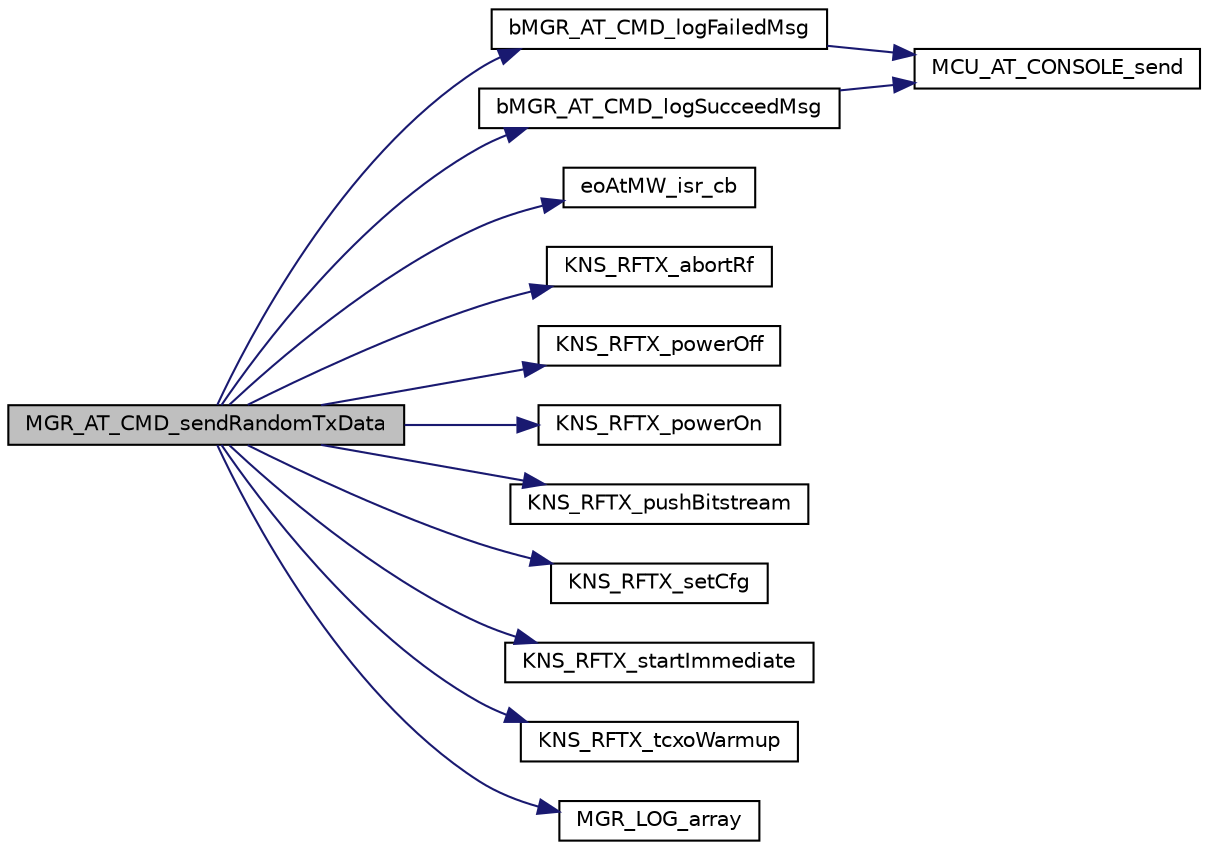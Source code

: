 digraph "MGR_AT_CMD_sendRandomTxData"
{
 // INTERACTIVE_SVG=YES
 // LATEX_PDF_SIZE
  edge [fontname="Helvetica",fontsize="10",labelfontname="Helvetica",labelfontsize="10"];
  node [fontname="Helvetica",fontsize="10",shape=record];
  rankdir="LR";
  Node1 [label="MGR_AT_CMD_sendRandomTxData",height=0.2,width=0.4,color="black", fillcolor="grey75", style="filled", fontcolor="black",tooltip="Send random TX data as per RF configuration."];
  Node1 -> Node2 [color="midnightblue",fontsize="10",style="solid",fontname="Helvetica"];
  Node2 [label="bMGR_AT_CMD_logFailedMsg",height=0.2,width=0.4,color="black", fillcolor="white", style="filled",URL="$d0/d0f/group___m_g_r___a_t___c_m_d.html#ga3d564aff9653e8bdc572d189093f1acc",tooltip="Log in debug interface a failed message."];
  Node2 -> Node3 [color="midnightblue",fontsize="10",style="solid",fontname="Helvetica"];
  Node3 [label="MCU_AT_CONSOLE_send",height=0.2,width=0.4,color="black", fillcolor="white", style="filled",URL="$d8/d62/group___m_c_u___a_p_p___w_r_a_p_p_e_r_s.html#gae14ee3e1d2a9b459c0d89c451a4bc470",tooltip="Send AT CMD response to console."];
  Node1 -> Node4 [color="midnightblue",fontsize="10",style="solid",fontname="Helvetica"];
  Node4 [label="bMGR_AT_CMD_logSucceedMsg",height=0.2,width=0.4,color="black", fillcolor="white", style="filled",URL="$d0/d0f/group___m_g_r___a_t___c_m_d.html#gabef580da46cf82ca74ba3e5217cf3ffa",tooltip=": Log in debug interface a succeed message"];
  Node4 -> Node3 [color="midnightblue",fontsize="10",style="solid",fontname="Helvetica"];
  Node1 -> Node5 [color="midnightblue",fontsize="10",style="solid",fontname="Helvetica"];
  Node5 [label="eoAtMW_isr_cb",height=0.2,width=0.4,color="black", fillcolor="white", style="filled",URL="$d0/d0f/group___m_g_r___a_t___c_m_d.html#gafccb1dfaf28ab371bebd814a3abaa57c",tooltip="Callback function notifying end of TX processing in case of modulated wave."];
  Node1 -> Node6 [color="midnightblue",fontsize="10",style="solid",fontname="Helvetica"];
  Node6 [label="KNS_RFTX_abortRf",height=0.2,width=0.4,color="black", fillcolor="white", style="filled",URL="$d7/d3a/group___k_n_s___r_f.html#ga4d708d28e77ccbd85afd3efe8242e2ff",tooltip="This function starts aborting the current TX RF processing."];
  Node1 -> Node7 [color="midnightblue",fontsize="10",style="solid",fontname="Helvetica"];
  Node7 [label="KNS_RFTX_powerOff",height=0.2,width=0.4,color="black", fillcolor="white", style="filled",URL="$d7/d3a/group___k_n_s___r_f.html#ga52c7f4638ef321b41724a0fc88498d06",tooltip="This function powers off the LDO for the KNS_RF TX part. cb is called when done."];
  Node1 -> Node8 [color="midnightblue",fontsize="10",style="solid",fontname="Helvetica"];
  Node8 [label="KNS_RFTX_powerOn",height=0.2,width=0.4,color="black", fillcolor="white", style="filled",URL="$d7/d3a/group___k_n_s___r_f.html#ga0b871589a9702968087c3cb5d42d3382",tooltip="This function powers on the LDO for the KNS_RF TX part."];
  Node1 -> Node9 [color="midnightblue",fontsize="10",style="solid",fontname="Helvetica"];
  Node9 [label="KNS_RFTX_pushBitstream",height=0.2,width=0.4,color="black", fillcolor="white", style="filled",URL="$d7/d3a/group___k_n_s___r_f.html#ga602a906128ed6586ef9de06a800aa52b",tooltip="This function loads the bitstream to send with the radio."];
  Node1 -> Node10 [color="midnightblue",fontsize="10",style="solid",fontname="Helvetica"];
  Node10 [label="KNS_RFTX_setCfg",height=0.2,width=0.4,color="black", fillcolor="white", style="filled",URL="$d7/d3a/group___k_n_s___r_f.html#ga34294206ef3097155fa358116d413a39",tooltip="This function fills the internal TX configuration structure for all TX RF parameters."];
  Node1 -> Node11 [color="midnightblue",fontsize="10",style="solid",fontname="Helvetica"];
  Node11 [label="KNS_RFTX_startImmediate",height=0.2,width=0.4,color="black", fillcolor="white", style="filled",URL="$d7/d3a/group___k_n_s___r_f.html#ga8389adb73a411a65a9ae68a6ff0815a8",tooltip="This function starts the transmission immediately of the bitstream set into the tx buffer during the ..."];
  Node1 -> Node12 [color="midnightblue",fontsize="10",style="solid",fontname="Helvetica"];
  Node12 [label="KNS_RFTX_tcxoWarmup",height=0.2,width=0.4,color="black", fillcolor="white", style="filled",URL="$d7/d3a/group___k_n_s___r_f.html#gaa259215b78a757967e3a30b5c30120df",tooltip="This function switch on the TCXO for the right time and callback is called when tcxo is considered re..."];
  Node1 -> Node13 [color="midnightblue",fontsize="10",style="solid",fontname="Helvetica"];
  Node13 [label="MGR_LOG_array",height=0.2,width=0.4,color="black", fillcolor="white", style="filled",URL="$d0/d0f/group___m_g_r___a_t___c_m_d.html#gafe57cb4db4c278d9f302a4d5b41e3025",tooltip="Log array of uint8_t."];
}
